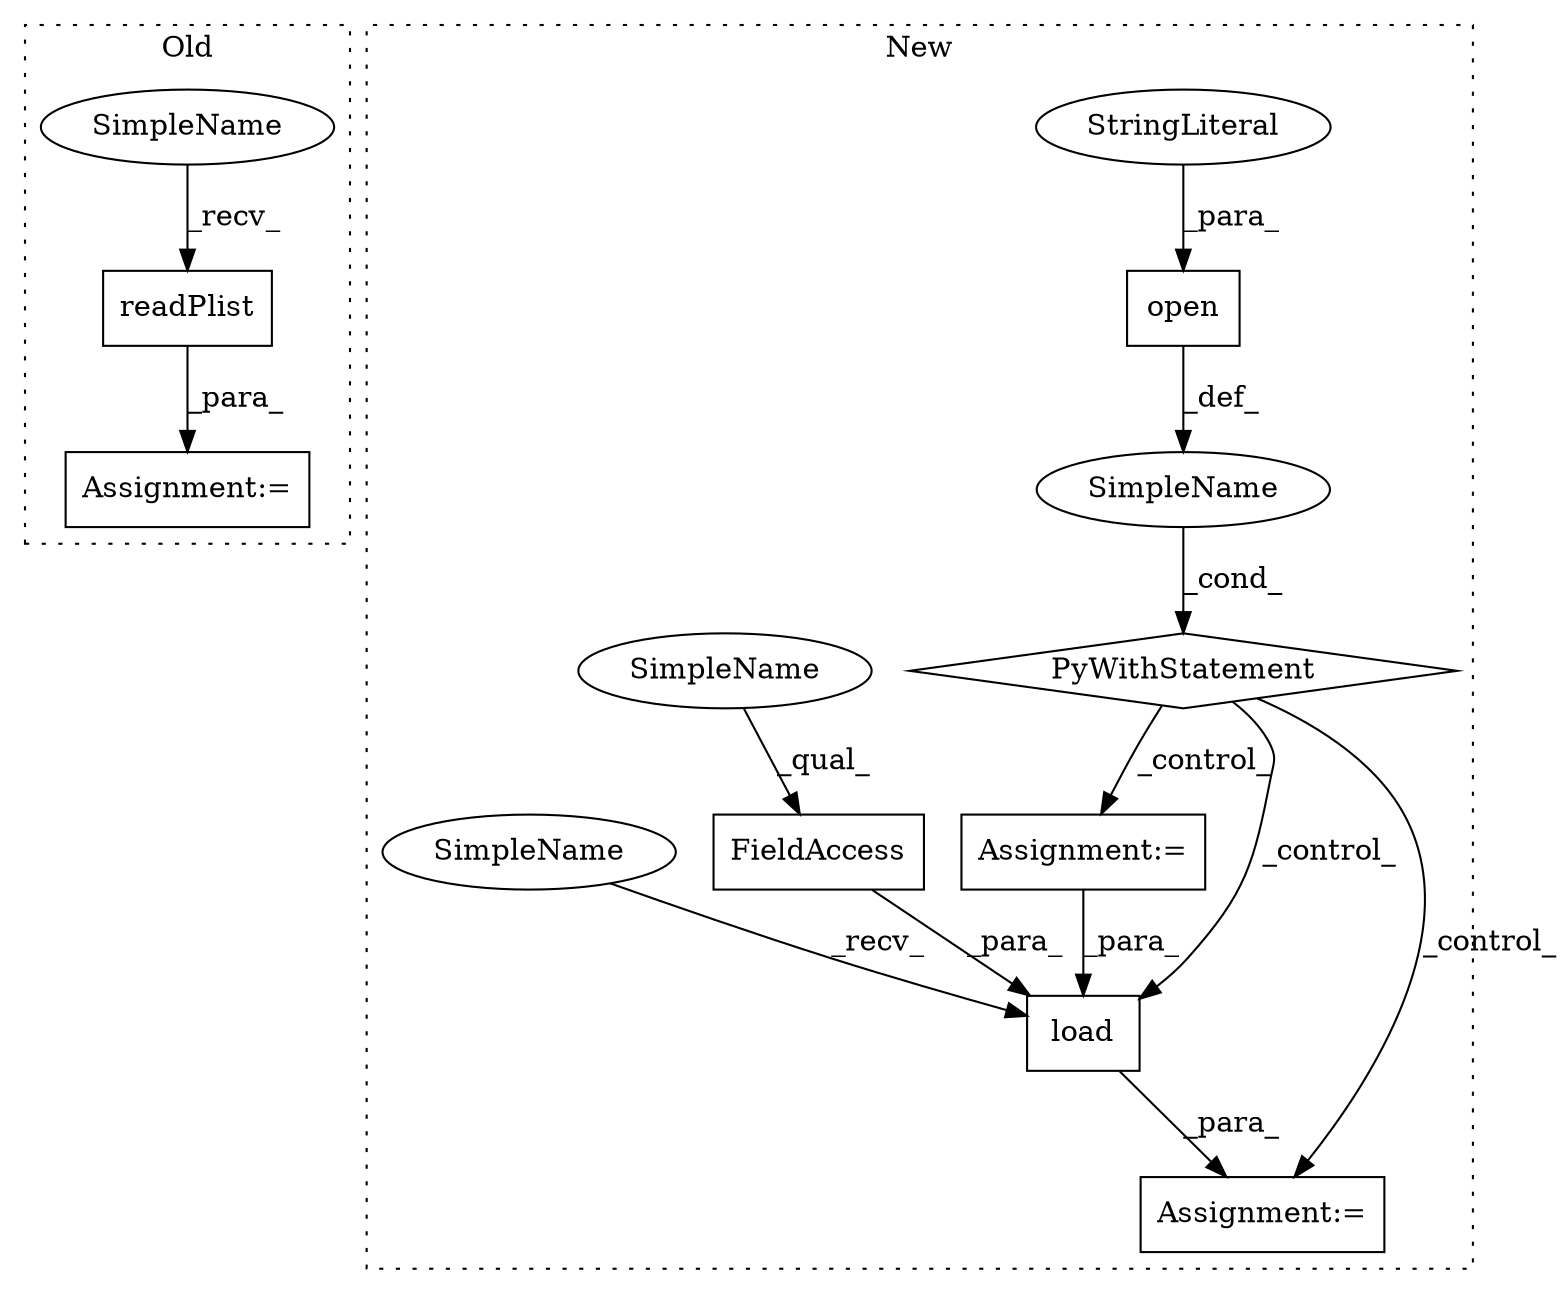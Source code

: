 digraph G {
subgraph cluster0 {
1 [label="readPlist" a="32" s="5644,5662" l="10,1" shape="box"];
10 [label="Assignment:=" a="7" s="5634" l="1" shape="box"];
11 [label="SimpleName" a="42" s="5635" l="8" shape="ellipse"];
label = "Old";
style="dotted";
}
subgraph cluster1 {
2 [label="open" a="32" s="5678,5697" l="5,1" shape="box"];
3 [label="load" a="32" s="5733,5756" l="5,1" shape="box"];
4 [label="FieldAccess" a="22" s="5740" l="16" shape="box"];
5 [label="SimpleName" a="42" s="" l="" shape="ellipse"];
6 [label="PyWithStatement" a="104" s="5668,5698" l="10,2" shape="diamond"];
7 [label="Assignment:=" a="7" s="5723" l="1" shape="box"];
8 [label="Assignment:=" a="7" s="5713" l="1" shape="box"];
9 [label="StringLiteral" a="45" s="5692" l="5" shape="ellipse"];
12 [label="SimpleName" a="42" s="5724" l="8" shape="ellipse"];
13 [label="SimpleName" a="42" s="5740" l="8" shape="ellipse"];
label = "New";
style="dotted";
}
1 -> 10 [label="_para_"];
2 -> 5 [label="_def_"];
3 -> 7 [label="_para_"];
4 -> 3 [label="_para_"];
5 -> 6 [label="_cond_"];
6 -> 3 [label="_control_"];
6 -> 7 [label="_control_"];
6 -> 8 [label="_control_"];
8 -> 3 [label="_para_"];
9 -> 2 [label="_para_"];
11 -> 1 [label="_recv_"];
12 -> 3 [label="_recv_"];
13 -> 4 [label="_qual_"];
}